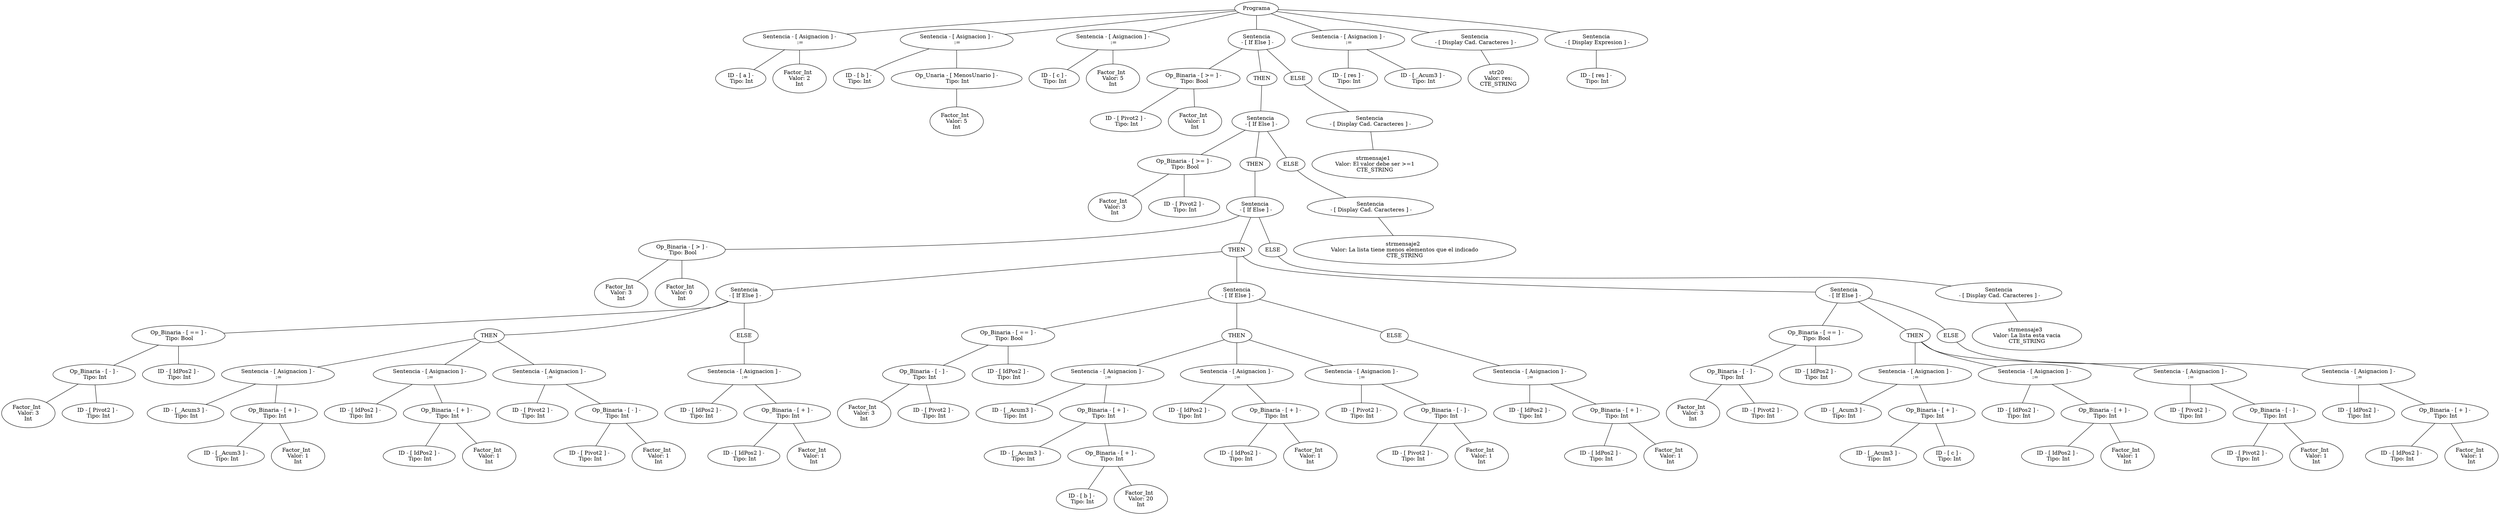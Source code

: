 graph G {nodo_programa[label="Programa"]
nodo_717542794[label="Sentencia - [ Asignacion ] -
 :="]
nodo_programa--nodo_717542794
nodo_1788163587[label=" ID - [ a ] - 
 Tipo: Int"]
nodo_717542794--nodo_1788163587
nodo_1209617484[label="Factor_Int  
 Valor: 2 
Int"]
nodo_717542794--nodo_1209617484
nodo_1778402267[label="Sentencia - [ Asignacion ] -
 :="]
nodo_programa--nodo_1778402267
nodo_1157333287[label=" ID - [ b ] - 
 Tipo: Int"]
nodo_1778402267--nodo_1157333287
nodo_1048320771[label=" Op_Unaria - [ MenosUnario ] - 
 Tipo: Int"]
nodo_1778402267--nodo_1048320771
nodo_1259595632[label="Factor_Int  
 Valor: 5 
Int"]
nodo_1048320771--nodo_1259595632
nodo_574228396[label="Sentencia - [ Asignacion ] -
 :="]
nodo_programa--nodo_574228396
nodo_202221474[label=" ID - [ c ] - 
 Tipo: Int"]
nodo_574228396--nodo_202221474
nodo_1473580801[label="Factor_Int  
 Valor: 5 
Int"]
nodo_574228396--nodo_1473580801
nodo_113133560[label="Sentencia
 - [ If Else ] -"]
nodo_programa--nodo_113133560
nodo_1163418626[label=" Op_Binaria - [ >= ] - 
 Tipo: Bool"]
nodo_113133560--nodo_1163418626
nodo_1571954487[label=" ID - [ Pivot2 ] - 
 Tipo: Int"]
nodo_1163418626--nodo_1571954487
nodo_1021547412[label="Factor_Int  
 Valor: 1 
Int"]
nodo_1163418626--nodo_1021547412
nodo_1131335601[label="THEN"]
nodo_113133560--nodo_1131335601
nodo_1209438839[label="Sentencia
 - [ If Else ] -"]
nodo_1131335601--nodo_1209438839
nodo_1328115515[label=" Op_Binaria - [ >= ] - 
 Tipo: Bool"]
nodo_1209438839--nodo_1328115515
nodo_45062734[label="Factor_Int  
 Valor: 3 
Int"]
nodo_1328115515--nodo_45062734
nodo_586208956[label=" ID - [ Pivot2 ] - 
 Tipo: Int"]
nodo_1328115515--nodo_586208956
nodo_12094388391[label="THEN"]
nodo_1209438839--nodo_12094388391
nodo_1586068927[label="Sentencia
 - [ If Else ] -"]
nodo_12094388391--nodo_1586068927
nodo_1516077538[label=" Op_Binaria - [ > ] - 
 Tipo: Bool"]
nodo_1586068927--nodo_1516077538
nodo_610147597[label="Factor_Int  
 Valor: 3 
Int"]
nodo_1516077538--nodo_610147597
nodo_12544524[label="Factor_Int  
 Valor: 0 
Int"]
nodo_1516077538--nodo_12544524
nodo_15860689271[label="THEN"]
nodo_1586068927--nodo_15860689271
nodo_357473057[label="Sentencia
 - [ If Else ] -"]
nodo_15860689271--nodo_357473057
nodo_598366971[label=" Op_Binaria - [ == ] - 
 Tipo: Bool"]
nodo_357473057--nodo_598366971
nodo_2009632246[label=" Op_Binaria - [ - ] - 
 Tipo: Int"]
nodo_598366971--nodo_2009632246
nodo_207382025[label="Factor_Int  
 Valor: 3 
Int"]
nodo_2009632246--nodo_207382025
nodo_1839883056[label=" ID - [ Pivot2 ] - 
 Tipo: Int"]
nodo_2009632246--nodo_1839883056
nodo_472289788[label=" ID - [ IdPos2 ] - 
 Tipo: Int"]
nodo_598366971--nodo_472289788
nodo_3574730571[label="THEN"]
nodo_357473057--nodo_3574730571
nodo_800200883[label="Sentencia - [ Asignacion ] -
 :="]
nodo_3574730571--nodo_800200883
nodo_1076973410[label=" ID - [ _Acum3 ] - 
 Tipo: Int"]
nodo_800200883--nodo_1076973410
nodo_2126256055[label=" Op_Binaria - [ + ] - 
 Tipo: Int"]
nodo_800200883--nodo_2126256055
nodo_1455276269[label=" ID - [ _Acum3 ] - 
 Tipo: Int"]
nodo_2126256055--nodo_1455276269
nodo_2092999915[label="Factor_Int  
 Valor: 1 
Int"]
nodo_2126256055--nodo_2092999915
nodo_1777675529[label="Sentencia - [ Asignacion ] -
 :="]
nodo_3574730571--nodo_1777675529
nodo_594879754[label=" ID - [ IdPos2 ] - 
 Tipo: Int"]
nodo_1777675529--nodo_594879754
nodo_1038782332[label=" Op_Binaria - [ + ] - 
 Tipo: Int"]
nodo_1777675529--nodo_1038782332
nodo_90737284[label=" ID - [ IdPos2 ] - 
 Tipo: Int"]
nodo_1038782332--nodo_90737284
nodo_1169515077[label="Factor_Int  
 Valor: 1 
Int"]
nodo_1038782332--nodo_1169515077
nodo_1331843724[label="Sentencia - [ Asignacion ] -
 :="]
nodo_3574730571--nodo_1331843724
nodo_639280499[label=" ID - [ Pivot2 ] - 
 Tipo: Int"]
nodo_1331843724--nodo_639280499
nodo_1743202206[label=" Op_Binaria - [ - ] - 
 Tipo: Int"]
nodo_1331843724--nodo_1743202206
nodo_154060397[label=" ID - [ Pivot2 ] - 
 Tipo: Int"]
nodo_1743202206--nodo_154060397
nodo_1418003446[label="Factor_Int  
 Valor: 1 
Int"]
nodo_1743202206--nodo_1418003446
nodo_3574730572[label="ELSE"]
nodo_357473057--nodo_3574730572
nodo_667354408[label="Sentencia - [ Asignacion ] -
 :="]
nodo_3574730572--nodo_667354408
nodo_2034371993[label=" ID - [ IdPos2 ] - 
 Tipo: Int"]
nodo_667354408--nodo_2034371993
nodo_102805874[label=" Op_Binaria - [ + ] - 
 Tipo: Int"]
nodo_667354408--nodo_102805874
nodo_2059835635[label=" ID - [ IdPos2 ] - 
 Tipo: Int"]
nodo_102805874--nodo_2059835635
nodo_1698118854[label="Factor_Int  
 Valor: 1 
Int"]
nodo_102805874--nodo_1698118854
nodo_208722748[label="Sentencia
 - [ If Else ] -"]
nodo_15860689271--nodo_208722748
nodo_265834721[label=" Op_Binaria - [ == ] - 
 Tipo: Bool"]
nodo_208722748--nodo_265834721
nodo_1100435689[label=" Op_Binaria - [ - ] - 
 Tipo: Int"]
nodo_265834721--nodo_1100435689
nodo_496665873[label="Factor_Int  
 Valor: 3 
Int"]
nodo_1100435689--nodo_496665873
nodo_398001317[label=" ID - [ Pivot2 ] - 
 Tipo: Int"]
nodo_1100435689--nodo_398001317
nodo_1512767979[label=" ID - [ IdPos2 ] - 
 Tipo: Int"]
nodo_265834721--nodo_1512767979
nodo_2087227481[label="THEN"]
nodo_208722748--nodo_2087227481
nodo_566235743[label="Sentencia - [ Asignacion ] -
 :="]
nodo_2087227481--nodo_566235743
nodo_1748740475[label=" ID - [ _Acum3 ] - 
 Tipo: Int"]
nodo_566235743--nodo_1748740475
nodo_930616565[label=" Op_Binaria - [ + ] - 
 Tipo: Int"]
nodo_566235743--nodo_930616565
nodo_903774120[label=" ID - [ _Acum3 ] - 
 Tipo: Int"]
nodo_930616565--nodo_903774120
nodo_420604676[label=" Op_Binaria - [ + ] - 
 Tipo: Int"]
nodo_930616565--nodo_420604676
nodo_339095091[label=" ID - [ b ] - 
 Tipo: Int"]
nodo_420604676--nodo_339095091
nodo_1810142899[label="Factor_Int  
 Valor: 20 
Int"]
nodo_420604676--nodo_1810142899
nodo_346931622[label="Sentencia - [ Asignacion ] -
 :="]
nodo_2087227481--nodo_346931622
nodo_560513593[label=" ID - [ IdPos2 ] - 
 Tipo: Int"]
nodo_346931622--nodo_560513593
nodo_1455469917[label=" Op_Binaria - [ + ] - 
 Tipo: Int"]
nodo_346931622--nodo_1455469917
nodo_270906130[label=" ID - [ IdPos2 ] - 
 Tipo: Int"]
nodo_1455469917--nodo_270906130
nodo_1795153985[label="Factor_Int  
 Valor: 1 
Int"]
nodo_1455469917--nodo_1795153985
nodo_224501293[label="Sentencia - [ Asignacion ] -
 :="]
nodo_2087227481--nodo_224501293
nodo_1591261313[label=" ID - [ Pivot2 ] - 
 Tipo: Int"]
nodo_224501293--nodo_1591261313
nodo_1666723179[label=" Op_Binaria - [ - ] - 
 Tipo: Int"]
nodo_224501293--nodo_1666723179
nodo_1982870697[label=" ID - [ Pivot2 ] - 
 Tipo: Int"]
nodo_1666723179--nodo_1982870697
nodo_1998671028[label="Factor_Int  
 Valor: 1 
Int"]
nodo_1666723179--nodo_1998671028
nodo_2087227482[label="ELSE"]
nodo_208722748--nodo_2087227482
nodo_1822879329[label="Sentencia - [ Asignacion ] -
 :="]
nodo_2087227482--nodo_1822879329
nodo_1312273899[label=" ID - [ IdPos2 ] - 
 Tipo: Int"]
nodo_1822879329--nodo_1312273899
nodo_970282488[label=" Op_Binaria - [ + ] - 
 Tipo: Int"]
nodo_1822879329--nodo_970282488
nodo_1156381338[label=" ID - [ IdPos2 ] - 
 Tipo: Int"]
nodo_970282488--nodo_1156381338
nodo_534954368[label="Factor_Int  
 Valor: 1 
Int"]
nodo_970282488--nodo_534954368
nodo_1820960634[label="Sentencia
 - [ If Else ] -"]
nodo_15860689271--nodo_1820960634
nodo_2137015686[label=" Op_Binaria - [ == ] - 
 Tipo: Bool"]
nodo_1820960634--nodo_2137015686
nodo_1551583450[label=" Op_Binaria - [ - ] - 
 Tipo: Int"]
nodo_2137015686--nodo_1551583450
nodo_1427930132[label="Factor_Int  
 Valor: 3 
Int"]
nodo_1551583450--nodo_1427930132
nodo_1955574714[label=" ID - [ Pivot2 ] - 
 Tipo: Int"]
nodo_1551583450--nodo_1955574714
nodo_155092184[label=" ID - [ IdPos2 ] - 
 Tipo: Int"]
nodo_2137015686--nodo_155092184
nodo_18209606341[label="THEN"]
nodo_1820960634--nodo_18209606341
nodo_251998397[label="Sentencia - [ Asignacion ] -
 :="]
nodo_18209606341--nodo_251998397
nodo_961479061[label=" ID - [ _Acum3 ] - 
 Tipo: Int"]
nodo_251998397--nodo_961479061
nodo_810841957[label=" Op_Binaria - [ + ] - 
 Tipo: Int"]
nodo_251998397--nodo_810841957
nodo_1295068659[label=" ID - [ _Acum3 ] - 
 Tipo: Int"]
nodo_810841957--nodo_1295068659
nodo_1620046641[label=" ID - [ c ] - 
 Tipo: Int"]
nodo_810841957--nodo_1620046641
nodo_1796701232[label="Sentencia - [ Asignacion ] -
 :="]
nodo_18209606341--nodo_1796701232
nodo_706055022[label=" ID - [ IdPos2 ] - 
 Tipo: Int"]
nodo_1796701232--nodo_706055022
nodo_963194390[label=" Op_Binaria - [ + ] - 
 Tipo: Int"]
nodo_1796701232--nodo_963194390
nodo_2113127037[label=" ID - [ IdPos2 ] - 
 Tipo: Int"]
nodo_963194390--nodo_2113127037
nodo_760600335[label="Factor_Int  
 Valor: 1 
Int"]
nodo_963194390--nodo_760600335
nodo_723351344[label="Sentencia - [ Asignacion ] -
 :="]
nodo_18209606341--nodo_723351344
nodo_1534387675[label=" ID - [ Pivot2 ] - 
 Tipo: Int"]
nodo_723351344--nodo_1534387675
nodo_955725026[label=" Op_Binaria - [ - ] - 
 Tipo: Int"]
nodo_723351344--nodo_955725026
nodo_991519068[label=" ID - [ Pivot2 ] - 
 Tipo: Int"]
nodo_955725026--nodo_991519068
nodo_2080187896[label="Factor_Int  
 Valor: 1 
Int"]
nodo_955725026--nodo_2080187896
nodo_18209606342[label="ELSE"]
nodo_1820960634--nodo_18209606342
nodo_131816801[label="Sentencia - [ Asignacion ] -
 :="]
nodo_18209606342--nodo_131816801
nodo_109721948[label=" ID - [ IdPos2 ] - 
 Tipo: Int"]
nodo_131816801--nodo_109721948
nodo_1995029328[label=" Op_Binaria - [ + ] - 
 Tipo: Int"]
nodo_131816801--nodo_1995029328
nodo_1680446096[label=" ID - [ IdPos2 ] - 
 Tipo: Int"]
nodo_1995029328--nodo_1680446096
nodo_960817953[label="Factor_Int  
 Valor: 1 
Int"]
nodo_1995029328--nodo_960817953
nodo_15860689272[label="ELSE"]
nodo_1586068927--nodo_15860689272
nodo_1859347852[label="Sentencia
 - [ Display Cad. Caracteres ] -"]
nodo_15860689272--nodo_1859347852
nodo_1432051773[label="strmensaje3  
 Valor: La lista esta vacia 
CTE_STRING"]
nodo_1859347852--nodo_1432051773
nodo_12094388392[label="ELSE"]
nodo_1209438839--nodo_12094388392
nodo_2102318356[label="Sentencia
 - [ Display Cad. Caracteres ] -"]
nodo_12094388392--nodo_2102318356
nodo_1674388607[label="strmensaje2  
 Valor: La lista tiene menos elementos que el indicado 
CTE_STRING"]
nodo_2102318356--nodo_1674388607
nodo_1131335602[label="ELSE"]
nodo_113133560--nodo_1131335602
nodo_382190223[label="Sentencia
 - [ Display Cad. Caracteres ] -"]
nodo_1131335602--nodo_382190223
nodo_412291810[label="strmensaje1  
 Valor: El valor debe ser >=1 
CTE_STRING"]
nodo_382190223--nodo_412291810
nodo_481085988[label="Sentencia - [ Asignacion ] -
 :="]
nodo_programa--nodo_481085988
nodo_327058065[label=" ID - [ res ] - 
 Tipo: Int"]
nodo_481085988--nodo_327058065
nodo_421179997[label=" ID - [ _Acum3 ] - 
 Tipo: Int"]
nodo_481085988--nodo_421179997
nodo_61187323[label="Sentencia
 - [ Display Cad. Caracteres ] -"]
nodo_programa--nodo_61187323
nodo_836880459[label="str20  
 Valor: res: 
CTE_STRING"]
nodo_61187323--nodo_836880459
nodo_1052692506[label="Sentencia
 - [ Display Expresion ] -"]
nodo_programa--nodo_1052692506
nodo_772807180[label=" ID - [ res ] - 
 Tipo: Int"]
nodo_1052692506--nodo_772807180
}

